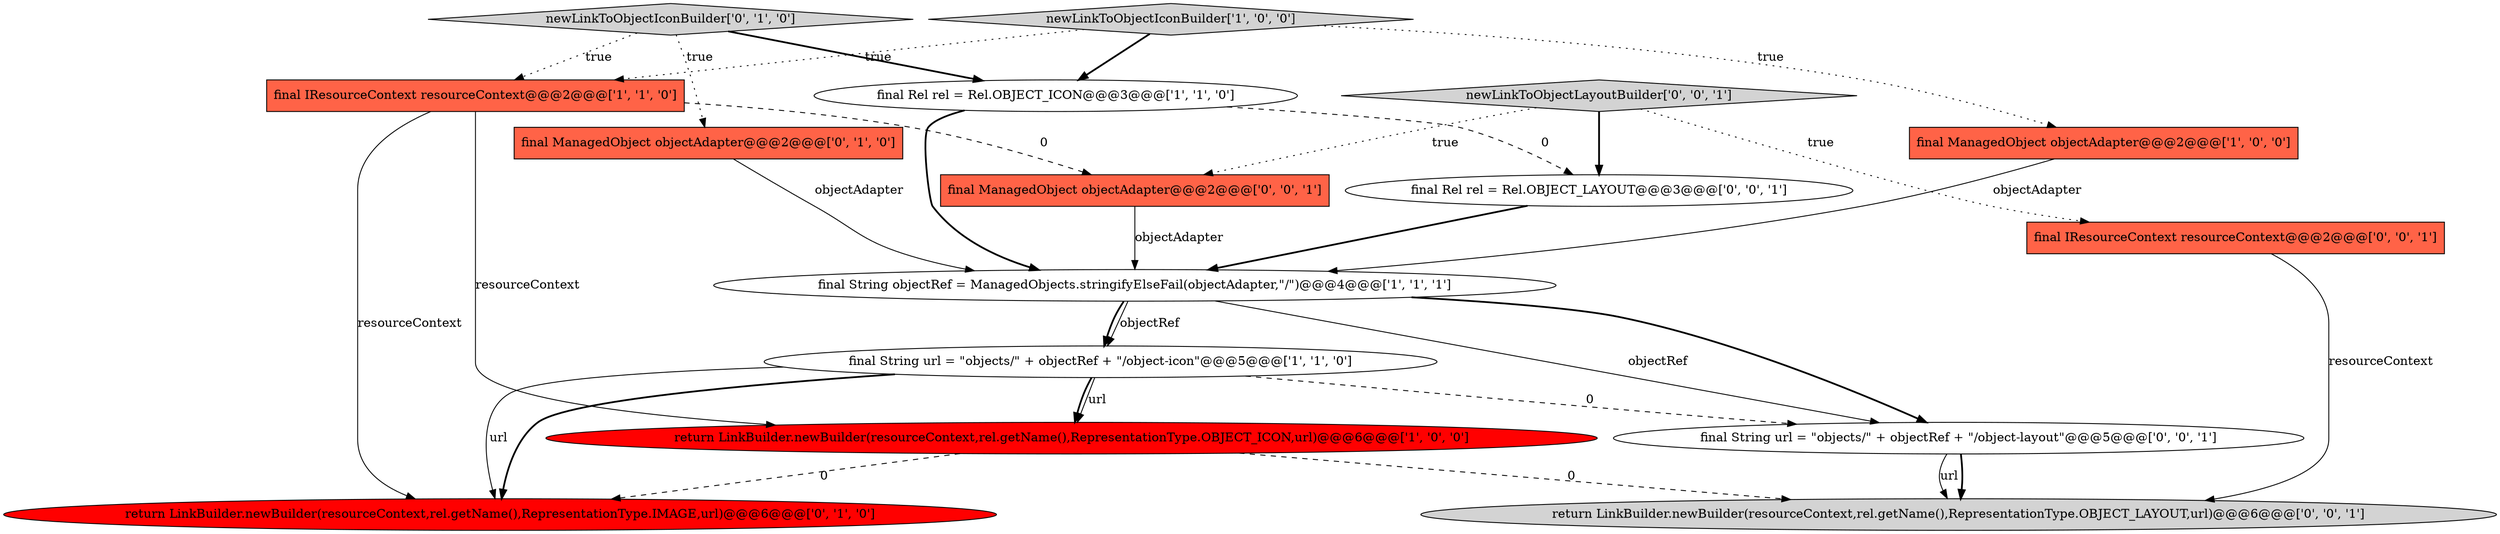 digraph {
0 [style = filled, label = "final ManagedObject objectAdapter@@@2@@@['1', '0', '0']", fillcolor = tomato, shape = box image = "AAA0AAABBB1BBB"];
9 [style = filled, label = "return LinkBuilder.newBuilder(resourceContext,rel.getName(),RepresentationType.IMAGE,url)@@@6@@@['0', '1', '0']", fillcolor = red, shape = ellipse image = "AAA1AAABBB2BBB"];
5 [style = filled, label = "newLinkToObjectIconBuilder['1', '0', '0']", fillcolor = lightgray, shape = diamond image = "AAA0AAABBB1BBB"];
8 [style = filled, label = "newLinkToObjectIconBuilder['0', '1', '0']", fillcolor = lightgray, shape = diamond image = "AAA0AAABBB2BBB"];
15 [style = filled, label = "newLinkToObjectLayoutBuilder['0', '0', '1']", fillcolor = lightgray, shape = diamond image = "AAA0AAABBB3BBB"];
12 [style = filled, label = "final ManagedObject objectAdapter@@@2@@@['0', '0', '1']", fillcolor = tomato, shape = box image = "AAA0AAABBB3BBB"];
10 [style = filled, label = "final String url = \"objects/\" + objectRef + \"/object-layout\"@@@5@@@['0', '0', '1']", fillcolor = white, shape = ellipse image = "AAA0AAABBB3BBB"];
7 [style = filled, label = "final ManagedObject objectAdapter@@@2@@@['0', '1', '0']", fillcolor = tomato, shape = box image = "AAA0AAABBB2BBB"];
6 [style = filled, label = "final String url = \"objects/\" + objectRef + \"/object-icon\"@@@5@@@['1', '1', '0']", fillcolor = white, shape = ellipse image = "AAA0AAABBB1BBB"];
11 [style = filled, label = "final IResourceContext resourceContext@@@2@@@['0', '0', '1']", fillcolor = tomato, shape = box image = "AAA0AAABBB3BBB"];
3 [style = filled, label = "final Rel rel = Rel.OBJECT_ICON@@@3@@@['1', '1', '0']", fillcolor = white, shape = ellipse image = "AAA0AAABBB1BBB"];
14 [style = filled, label = "return LinkBuilder.newBuilder(resourceContext,rel.getName(),RepresentationType.OBJECT_LAYOUT,url)@@@6@@@['0', '0', '1']", fillcolor = lightgray, shape = ellipse image = "AAA0AAABBB3BBB"];
2 [style = filled, label = "return LinkBuilder.newBuilder(resourceContext,rel.getName(),RepresentationType.OBJECT_ICON,url)@@@6@@@['1', '0', '0']", fillcolor = red, shape = ellipse image = "AAA1AAABBB1BBB"];
1 [style = filled, label = "final IResourceContext resourceContext@@@2@@@['1', '1', '0']", fillcolor = tomato, shape = box image = "AAA0AAABBB1BBB"];
4 [style = filled, label = "final String objectRef = ManagedObjects.stringifyElseFail(objectAdapter,\"/\")@@@4@@@['1', '1', '1']", fillcolor = white, shape = ellipse image = "AAA0AAABBB1BBB"];
13 [style = filled, label = "final Rel rel = Rel.OBJECT_LAYOUT@@@3@@@['0', '0', '1']", fillcolor = white, shape = ellipse image = "AAA0AAABBB3BBB"];
5->3 [style = bold, label=""];
4->10 [style = bold, label=""];
15->13 [style = bold, label=""];
0->4 [style = solid, label="objectAdapter"];
10->14 [style = bold, label=""];
4->6 [style = bold, label=""];
7->4 [style = solid, label="objectAdapter"];
5->1 [style = dotted, label="true"];
8->3 [style = bold, label=""];
10->14 [style = solid, label="url"];
1->9 [style = solid, label="resourceContext"];
8->7 [style = dotted, label="true"];
5->0 [style = dotted, label="true"];
3->13 [style = dashed, label="0"];
3->4 [style = bold, label=""];
6->9 [style = solid, label="url"];
6->10 [style = dashed, label="0"];
6->2 [style = bold, label=""];
11->14 [style = solid, label="resourceContext"];
8->1 [style = dotted, label="true"];
1->12 [style = dashed, label="0"];
4->6 [style = solid, label="objectRef"];
4->10 [style = solid, label="objectRef"];
2->14 [style = dashed, label="0"];
2->9 [style = dashed, label="0"];
15->11 [style = dotted, label="true"];
6->2 [style = solid, label="url"];
15->12 [style = dotted, label="true"];
12->4 [style = solid, label="objectAdapter"];
6->9 [style = bold, label=""];
1->2 [style = solid, label="resourceContext"];
13->4 [style = bold, label=""];
}
